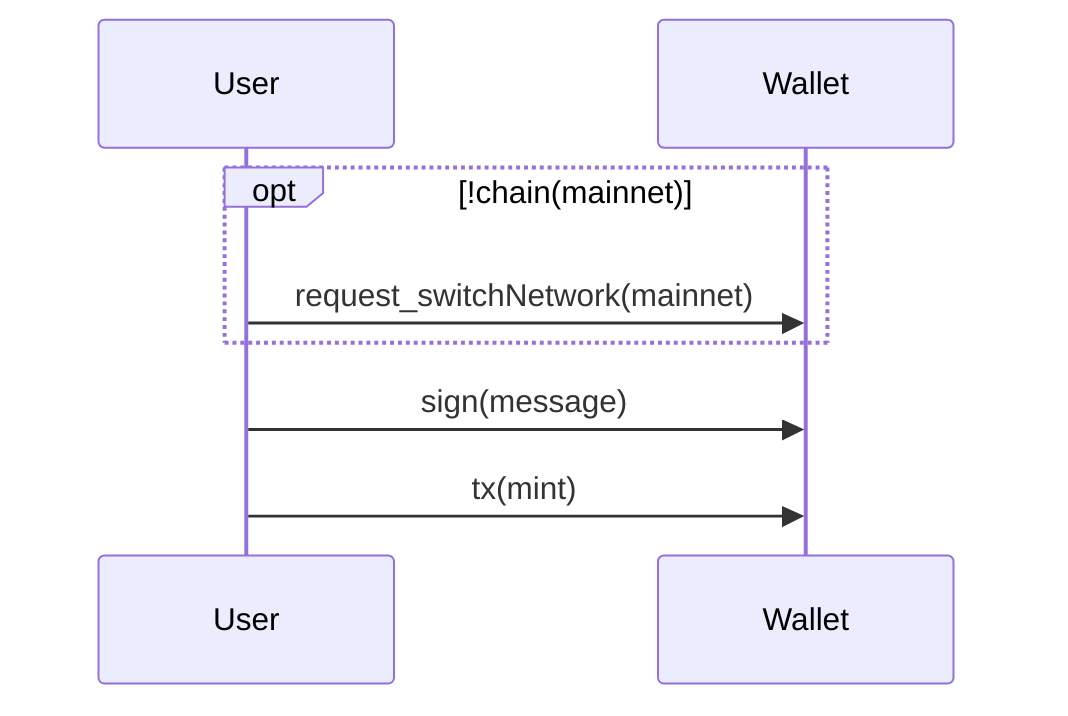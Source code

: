 sequenceDiagram
    participant User
    opt !chain(mainnet)
        User->>Wallet: request_switchNetwork(mainnet)
    end
    User->>Wallet: sign(message)
    User->>Wallet: tx(mint)